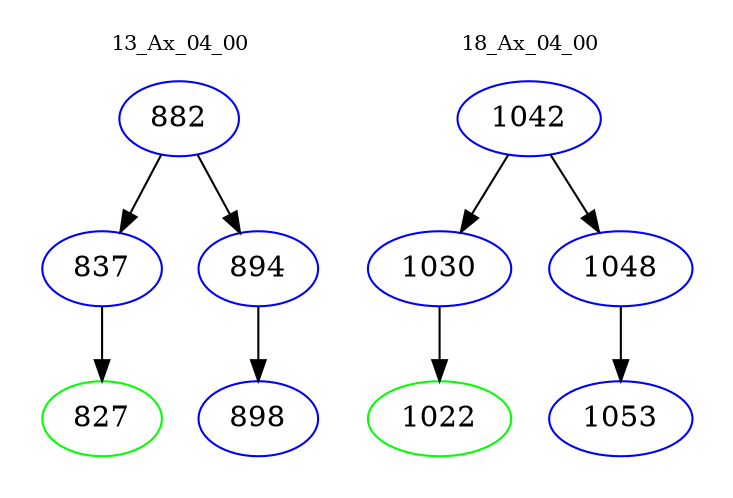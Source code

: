 digraph{
subgraph cluster_0 {
color = white
label = "13_Ax_04_00";
fontsize=10;
T0_882 [label="882", color="blue"]
T0_882 -> T0_837 [color="black"]
T0_837 [label="837", color="blue"]
T0_837 -> T0_827 [color="black"]
T0_827 [label="827", color="green"]
T0_882 -> T0_894 [color="black"]
T0_894 [label="894", color="blue"]
T0_894 -> T0_898 [color="black"]
T0_898 [label="898", color="blue"]
}
subgraph cluster_1 {
color = white
label = "18_Ax_04_00";
fontsize=10;
T1_1042 [label="1042", color="blue"]
T1_1042 -> T1_1030 [color="black"]
T1_1030 [label="1030", color="blue"]
T1_1030 -> T1_1022 [color="black"]
T1_1022 [label="1022", color="green"]
T1_1042 -> T1_1048 [color="black"]
T1_1048 [label="1048", color="blue"]
T1_1048 -> T1_1053 [color="black"]
T1_1053 [label="1053", color="blue"]
}
}
